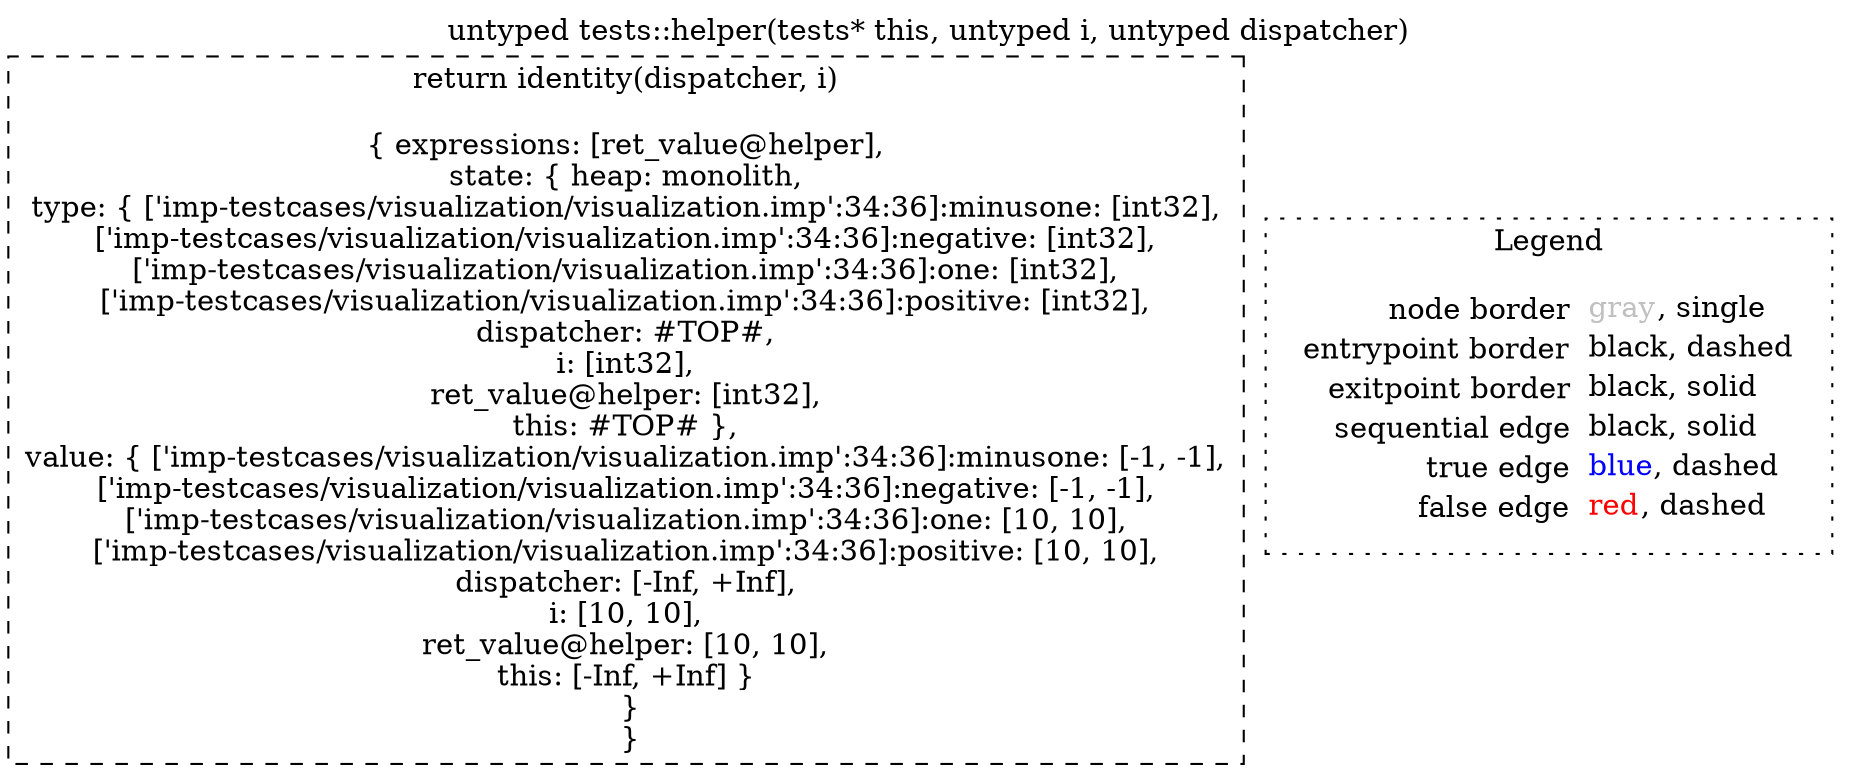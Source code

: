 digraph "untyped tests::helper(tests* this, untyped i, untyped dispatcher)" {
edge ["dir"="forward"]
graph ["label"="untyped tests::helper(tests* this, untyped i, untyped dispatcher)","labelloc"="t"]
"node0" ["label"=<return identity(dispatcher, i)<br/><br/>{ expressions: [ret_value@helper],<br/>state: { heap: monolith,<br/>type: { ['imp-testcases/visualization/visualization.imp':34:36]:minusone: [int32],<br/>['imp-testcases/visualization/visualization.imp':34:36]:negative: [int32],<br/>['imp-testcases/visualization/visualization.imp':34:36]:one: [int32],<br/>['imp-testcases/visualization/visualization.imp':34:36]:positive: [int32],<br/>dispatcher: #TOP#,<br/>i: [int32],<br/>ret_value@helper: [int32],<br/>this: #TOP# },<br/>value: { ['imp-testcases/visualization/visualization.imp':34:36]:minusone: [-1, -1],<br/>['imp-testcases/visualization/visualization.imp':34:36]:negative: [-1, -1],<br/>['imp-testcases/visualization/visualization.imp':34:36]:one: [10, 10],<br/>['imp-testcases/visualization/visualization.imp':34:36]:positive: [10, 10],<br/>dispatcher: [-Inf, +Inf],<br/>i: [10, 10],<br/>ret_value@helper: [10, 10],<br/>this: [-Inf, +Inf] }<br/> }<br/> }<br/>>,"shape"="rect","id"="node0","color"="black","style"="dashed"]
subgraph "cluster_legend" {
edge ["dir"="none"]
graph ["label"=<Legend>,"style"="dotted"]
"legend" ["label"=<<table border="0" cellpadding="2" cellspacing="0" cellborder="0"><tr><td align="right">node border&nbsp;</td><td align="left"><font color="gray">gray</font>, single</td></tr><tr><td align="right">entrypoint border&nbsp;</td><td align="left"><font color="black">black</font>, dashed</td></tr><tr><td align="right">exitpoint border&nbsp;</td><td align="left"><font color="black">black</font>, solid</td></tr><tr><td align="right">sequential edge&nbsp;</td><td align="left"><font color="black">black</font>, solid</td></tr><tr><td align="right">true edge&nbsp;</td><td align="left"><font color="blue">blue</font>, dashed</td></tr><tr><td align="right">false edge&nbsp;</td><td align="left"><font color="red">red</font>, dashed</td></tr></table>>,"shape"="none"]
}
}